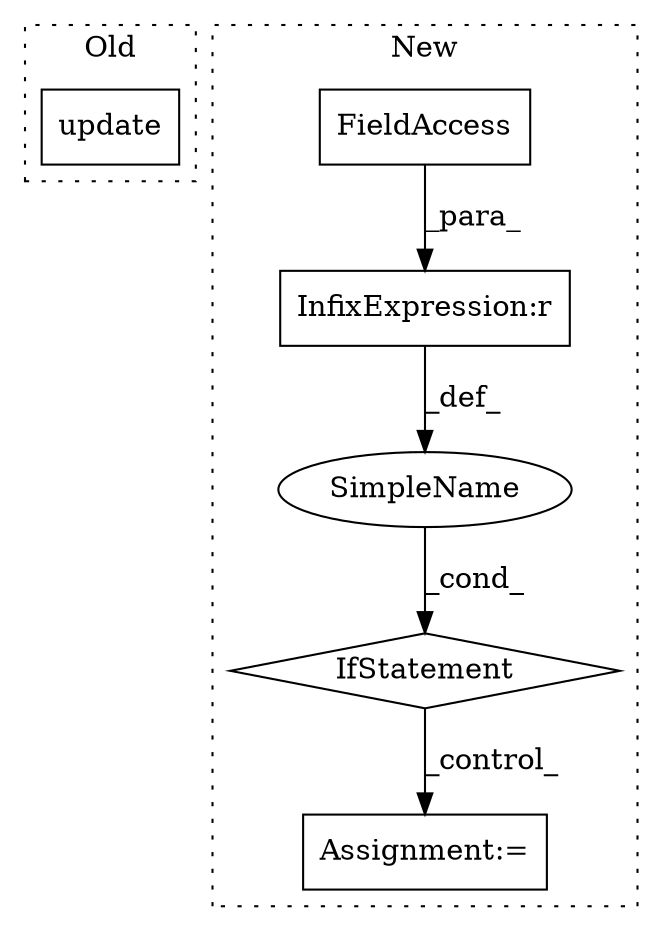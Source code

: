 digraph G {
subgraph cluster0 {
1 [label="update" a="32" s="3659,3694" l="7,1" shape="box"];
label = "Old";
style="dotted";
}
subgraph cluster1 {
2 [label="IfStatement" a="25" s="3790,3815" l="4,2" shape="diamond"];
3 [label="Assignment:=" a="7" s="3832" l="1" shape="box"];
4 [label="SimpleName" a="42" s="" l="" shape="ellipse"];
5 [label="InfixExpression:r" a="27" s="3807" l="4" shape="box"];
6 [label="FieldAccess" a="22" s="3811" l="4" shape="box"];
label = "New";
style="dotted";
}
2 -> 3 [label="_control_"];
4 -> 2 [label="_cond_"];
5 -> 4 [label="_def_"];
6 -> 5 [label="_para_"];
}